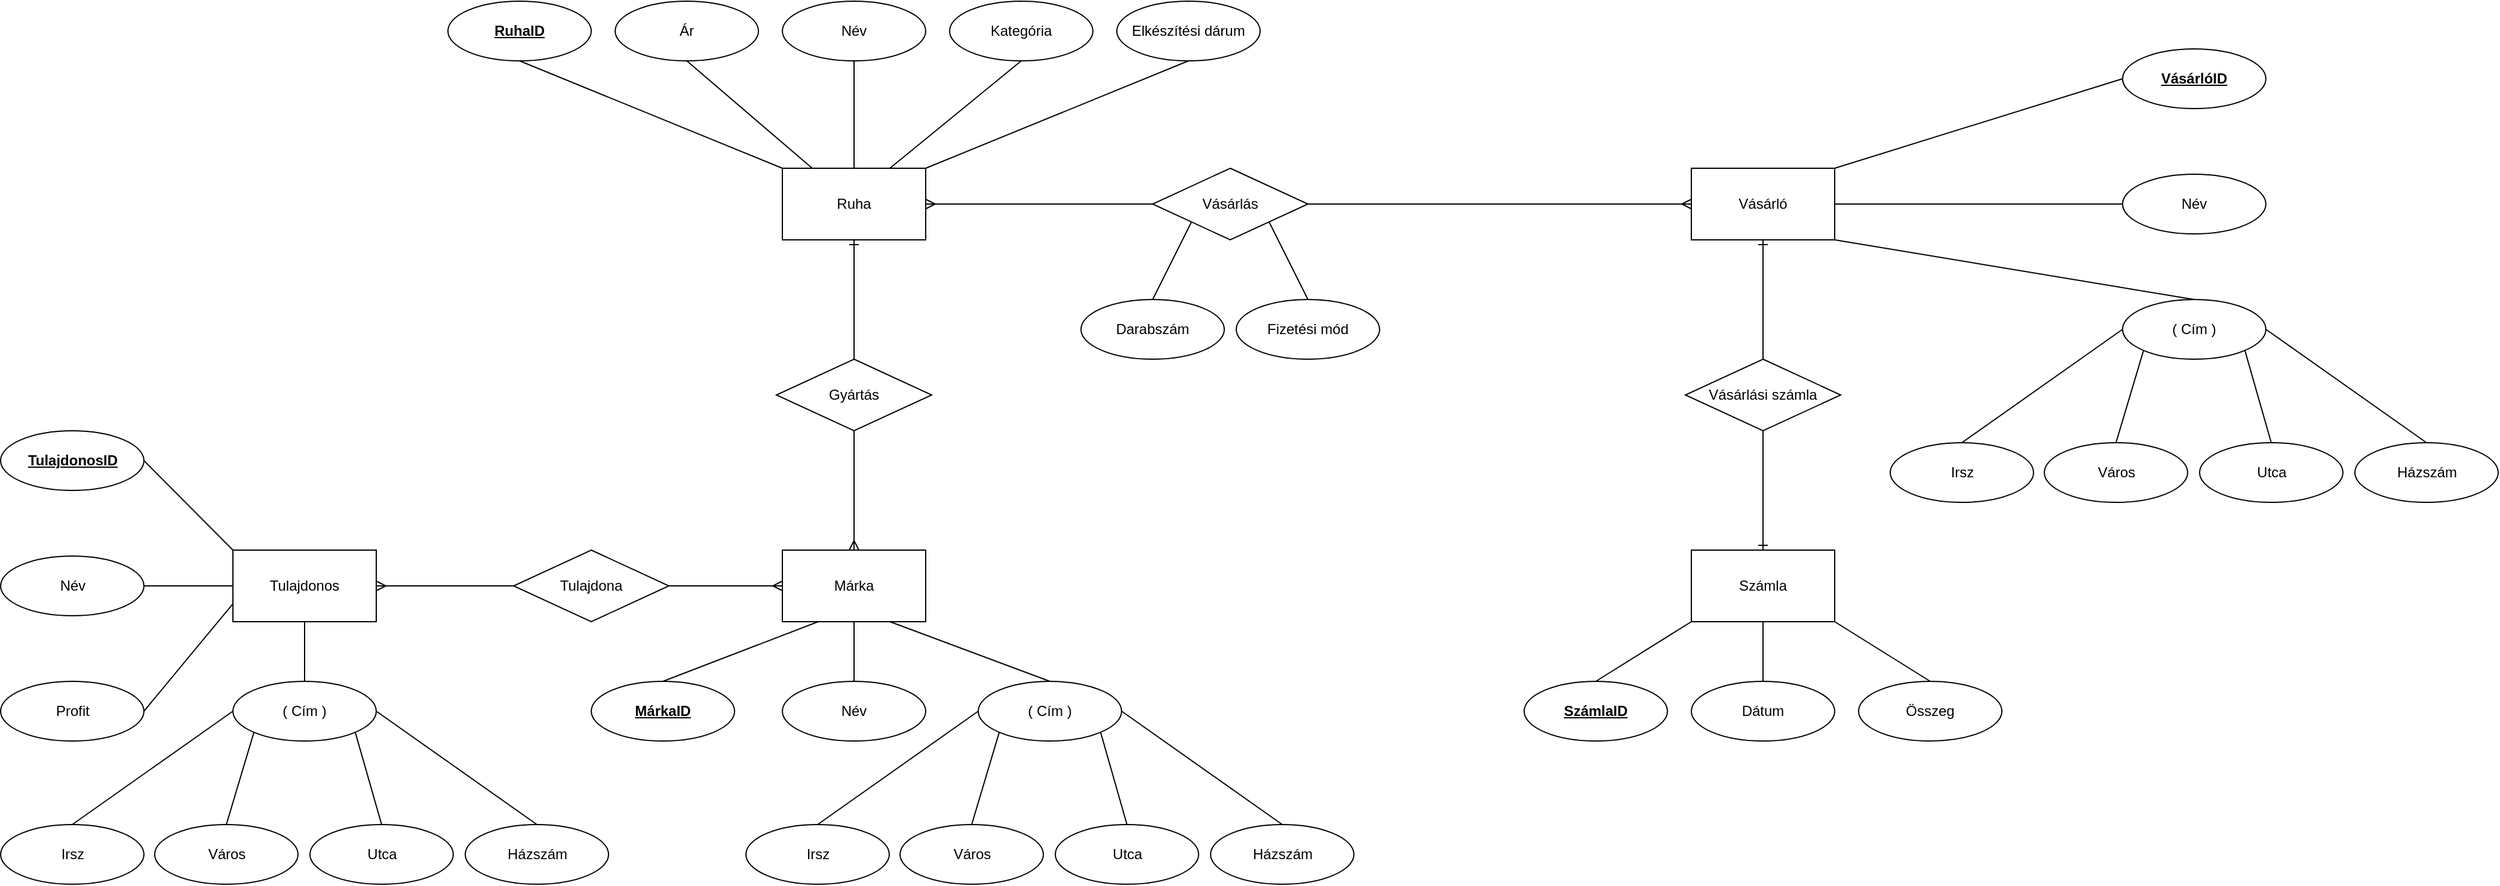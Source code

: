 <mxfile version="20.6.0" type="device"><diagram id="68kJy6whXFm9vbpU_4Tb" name="1 oldal"><mxGraphModel dx="2692" dy="1708" grid="1" gridSize="10" guides="1" tooltips="1" connect="1" arrows="1" fold="1" page="1" pageScale="1" pageWidth="827" pageHeight="1169" math="0" shadow="0"><root><mxCell id="0"/><mxCell id="1" parent="0"/><mxCell id="0OscU1cHS8QL6xKYApvs-2" value="Vásárló" style="rounded=0;whiteSpace=wrap;html=1;" parent="1" vertex="1"><mxGeometry x="460" y="90" width="120" height="60" as="geometry"/></mxCell><mxCell id="0OscU1cHS8QL6xKYApvs-3" value="Összeg" style="ellipse;whiteSpace=wrap;html=1;" parent="1" vertex="1"><mxGeometry x="600" y="520" width="120" height="50" as="geometry"/></mxCell><mxCell id="0OscU1cHS8QL6xKYApvs-4" value="Dátum" style="ellipse;whiteSpace=wrap;html=1;" parent="1" vertex="1"><mxGeometry x="460" y="520" width="120" height="50" as="geometry"/></mxCell><mxCell id="0OscU1cHS8QL6xKYApvs-5" value="SzámlaID" style="ellipse;whiteSpace=wrap;html=1;fontStyle=5" parent="1" vertex="1"><mxGeometry x="320" y="520" width="120" height="50" as="geometry"/></mxCell><mxCell id="0OscU1cHS8QL6xKYApvs-6" value="Házszám" style="ellipse;whiteSpace=wrap;html=1;" parent="1" vertex="1"><mxGeometry x="1015.5" y="320" width="120" height="50" as="geometry"/></mxCell><mxCell id="0OscU1cHS8QL6xKYApvs-7" value="Utca" style="ellipse;whiteSpace=wrap;html=1;" parent="1" vertex="1"><mxGeometry x="885.5" y="320" width="120" height="50" as="geometry"/></mxCell><mxCell id="0OscU1cHS8QL6xKYApvs-8" value="Város" style="ellipse;whiteSpace=wrap;html=1;" parent="1" vertex="1"><mxGeometry x="755.5" y="320" width="120" height="50" as="geometry"/></mxCell><mxCell id="0OscU1cHS8QL6xKYApvs-9" value="Irsz" style="ellipse;whiteSpace=wrap;html=1;" parent="1" vertex="1"><mxGeometry x="626.5" y="320" width="120" height="50" as="geometry"/></mxCell><mxCell id="0OscU1cHS8QL6xKYApvs-10" value="( Cím )" style="ellipse;whiteSpace=wrap;html=1;" parent="1" vertex="1"><mxGeometry x="821" y="200" width="120" height="50" as="geometry"/></mxCell><mxCell id="0OscU1cHS8QL6xKYApvs-11" value="Számla" style="rounded=0;whiteSpace=wrap;html=1;" parent="1" vertex="1"><mxGeometry x="460" y="410" width="120" height="60" as="geometry"/></mxCell><mxCell id="0OscU1cHS8QL6xKYApvs-12" value="VásárlóID" style="ellipse;whiteSpace=wrap;html=1;fontStyle=5" parent="1" vertex="1"><mxGeometry x="821" y="-10" width="120" height="50" as="geometry"/></mxCell><mxCell id="0OscU1cHS8QL6xKYApvs-13" value="Név" style="ellipse;whiteSpace=wrap;html=1;" parent="1" vertex="1"><mxGeometry x="821" y="95" width="120" height="50" as="geometry"/></mxCell><mxCell id="0OscU1cHS8QL6xKYApvs-14" value="Vásárlási számla" style="rhombus;whiteSpace=wrap;html=1;" parent="1" vertex="1"><mxGeometry x="455" y="250" width="130" height="60" as="geometry"/></mxCell><mxCell id="0OscU1cHS8QL6xKYApvs-15" value="" style="endArrow=none;html=1;rounded=0;exitX=0.5;exitY=0;exitDx=0;exitDy=0;entryX=0;entryY=1;entryDx=0;entryDy=0;" parent="1" source="0OscU1cHS8QL6xKYApvs-5" target="0OscU1cHS8QL6xKYApvs-11" edge="1"><mxGeometry width="50" height="50" relative="1" as="geometry"><mxPoint x="600" y="500" as="sourcePoint"/><mxPoint x="650" y="450" as="targetPoint"/></mxGeometry></mxCell><mxCell id="0OscU1cHS8QL6xKYApvs-16" value="" style="endArrow=none;html=1;rounded=0;exitX=0.5;exitY=0;exitDx=0;exitDy=0;entryX=0.5;entryY=1;entryDx=0;entryDy=0;" parent="1" source="0OscU1cHS8QL6xKYApvs-4" target="0OscU1cHS8QL6xKYApvs-11" edge="1"><mxGeometry width="50" height="50" relative="1" as="geometry"><mxPoint x="600" y="500" as="sourcePoint"/><mxPoint x="650" y="450" as="targetPoint"/></mxGeometry></mxCell><mxCell id="0OscU1cHS8QL6xKYApvs-17" value="" style="endArrow=none;html=1;rounded=0;exitX=1;exitY=1;exitDx=0;exitDy=0;entryX=0.5;entryY=0;entryDx=0;entryDy=0;" parent="1" source="0OscU1cHS8QL6xKYApvs-11" target="0OscU1cHS8QL6xKYApvs-3" edge="1"><mxGeometry width="50" height="50" relative="1" as="geometry"><mxPoint x="600" y="500" as="sourcePoint"/><mxPoint x="650" y="450" as="targetPoint"/></mxGeometry></mxCell><mxCell id="0OscU1cHS8QL6xKYApvs-18" value="" style="endArrow=none;html=1;rounded=0;entryX=0;entryY=1;entryDx=0;entryDy=0;exitX=0.5;exitY=0;exitDx=0;exitDy=0;" parent="1" source="0OscU1cHS8QL6xKYApvs-8" target="0OscU1cHS8QL6xKYApvs-10" edge="1"><mxGeometry width="50" height="50" relative="1" as="geometry"><mxPoint x="810" y="300" as="sourcePoint"/><mxPoint x="875" y="250" as="targetPoint"/></mxGeometry></mxCell><mxCell id="0OscU1cHS8QL6xKYApvs-19" value="" style="endArrow=none;html=1;rounded=0;entryX=1;entryY=1;entryDx=0;entryDy=0;exitX=0.5;exitY=0;exitDx=0;exitDy=0;" parent="1" source="0OscU1cHS8QL6xKYApvs-7" target="0OscU1cHS8QL6xKYApvs-10" edge="1"><mxGeometry width="50" height="50" relative="1" as="geometry"><mxPoint x="856" y="330" as="sourcePoint"/><mxPoint x="906" y="280" as="targetPoint"/></mxGeometry></mxCell><mxCell id="0OscU1cHS8QL6xKYApvs-20" value="" style="endArrow=none;html=1;rounded=0;entryX=0;entryY=0.5;entryDx=0;entryDy=0;exitX=0.5;exitY=0;exitDx=0;exitDy=0;" parent="1" source="0OscU1cHS8QL6xKYApvs-9" target="0OscU1cHS8QL6xKYApvs-10" edge="1"><mxGeometry width="50" height="50" relative="1" as="geometry"><mxPoint x="686" y="300" as="sourcePoint"/><mxPoint x="906" y="280" as="targetPoint"/></mxGeometry></mxCell><mxCell id="0OscU1cHS8QL6xKYApvs-21" value="" style="endArrow=none;html=1;rounded=0;entryX=1;entryY=0.5;entryDx=0;entryDy=0;exitX=0.5;exitY=0;exitDx=0;exitDy=0;" parent="1" source="0OscU1cHS8QL6xKYApvs-6" target="0OscU1cHS8QL6xKYApvs-10" edge="1"><mxGeometry width="50" height="50" relative="1" as="geometry"><mxPoint x="926" y="330" as="sourcePoint"/><mxPoint x="976" y="280" as="targetPoint"/></mxGeometry></mxCell><mxCell id="0OscU1cHS8QL6xKYApvs-22" value="" style="endArrow=none;html=1;rounded=0;entryX=0.5;entryY=0;entryDx=0;entryDy=0;exitX=1;exitY=1;exitDx=0;exitDy=0;" parent="1" source="0OscU1cHS8QL6xKYApvs-2" target="0OscU1cHS8QL6xKYApvs-10" edge="1"><mxGeometry width="50" height="50" relative="1" as="geometry"><mxPoint x="730" y="350" as="sourcePoint"/><mxPoint x="780" y="300" as="targetPoint"/></mxGeometry></mxCell><mxCell id="0OscU1cHS8QL6xKYApvs-23" value="" style="endArrow=ERone;html=1;rounded=0;entryX=0.5;entryY=1;entryDx=0;entryDy=0;exitX=0.5;exitY=0;exitDx=0;exitDy=0;endFill=0;" parent="1" source="0OscU1cHS8QL6xKYApvs-14" target="0OscU1cHS8QL6xKYApvs-2" edge="1"><mxGeometry width="50" height="50" relative="1" as="geometry"><mxPoint x="450" y="270" as="sourcePoint"/><mxPoint x="500" y="220" as="targetPoint"/></mxGeometry></mxCell><mxCell id="0OscU1cHS8QL6xKYApvs-26" value="" style="endArrow=none;html=1;rounded=0;entryX=0.5;entryY=1;entryDx=0;entryDy=0;exitX=0.5;exitY=0;exitDx=0;exitDy=0;endFill=0;startArrow=ERone;startFill=0;" parent="1" source="0OscU1cHS8QL6xKYApvs-11" target="0OscU1cHS8QL6xKYApvs-14" edge="1"><mxGeometry width="50" height="50" relative="1" as="geometry"><mxPoint x="530" y="490" as="sourcePoint"/><mxPoint x="580" y="440" as="targetPoint"/></mxGeometry></mxCell><mxCell id="0OscU1cHS8QL6xKYApvs-27" value="Vásárlás" style="rhombus;whiteSpace=wrap;html=1;" parent="1" vertex="1"><mxGeometry x="9" y="90" width="130" height="60" as="geometry"/></mxCell><mxCell id="0OscU1cHS8QL6xKYApvs-28" value="" style="endArrow=ERmany;html=1;rounded=0;entryX=0;entryY=0.5;entryDx=0;entryDy=0;exitX=1;exitY=0.5;exitDx=0;exitDy=0;endFill=0;" parent="1" source="0OscU1cHS8QL6xKYApvs-27" target="0OscU1cHS8QL6xKYApvs-2" edge="1"><mxGeometry width="50" height="50" relative="1" as="geometry"><mxPoint x="260" y="230" as="sourcePoint"/><mxPoint x="310" y="180" as="targetPoint"/></mxGeometry></mxCell><mxCell id="0OscU1cHS8QL6xKYApvs-29" value="Fizetési mód" style="ellipse;whiteSpace=wrap;html=1;" parent="1" vertex="1"><mxGeometry x="79" y="200" width="120" height="50" as="geometry"/></mxCell><mxCell id="0OscU1cHS8QL6xKYApvs-30" value="Darabszám" style="ellipse;whiteSpace=wrap;html=1;" parent="1" vertex="1"><mxGeometry x="-51" y="200" width="120" height="50" as="geometry"/></mxCell><mxCell id="0OscU1cHS8QL6xKYApvs-31" value="" style="endArrow=none;html=1;rounded=0;entryX=1;entryY=1;entryDx=0;entryDy=0;exitX=0.5;exitY=0;exitDx=0;exitDy=0;" parent="1" source="0OscU1cHS8QL6xKYApvs-29" target="0OscU1cHS8QL6xKYApvs-27" edge="1"><mxGeometry width="50" height="50" relative="1" as="geometry"><mxPoint x="109" y="200" as="sourcePoint"/><mxPoint x="159" y="150" as="targetPoint"/></mxGeometry></mxCell><mxCell id="0OscU1cHS8QL6xKYApvs-32" value="" style="endArrow=none;html=1;rounded=0;exitX=0.5;exitY=0;exitDx=0;exitDy=0;entryX=0;entryY=1;entryDx=0;entryDy=0;" parent="1" source="0OscU1cHS8QL6xKYApvs-30" target="0OscU1cHS8QL6xKYApvs-27" edge="1"><mxGeometry width="50" height="50" relative="1" as="geometry"><mxPoint x="109" y="200" as="sourcePoint"/><mxPoint x="59" y="170" as="targetPoint"/></mxGeometry></mxCell><mxCell id="rsvT33nZXk-ajcP2qIC4-2" value="Márka" style="rounded=0;whiteSpace=wrap;html=1;" parent="1" vertex="1"><mxGeometry x="-301" y="410" width="120" height="60" as="geometry"/></mxCell><mxCell id="rsvT33nZXk-ajcP2qIC4-4" value="" style="endArrow=none;html=1;rounded=0;entryX=0;entryY=0.5;entryDx=0;entryDy=0;exitX=1;exitY=0.5;exitDx=0;exitDy=0;startArrow=ERmany;startFill=0;" parent="1" source="WMHwBjTS7NCQBd7U1Lb8-1" target="0OscU1cHS8QL6xKYApvs-27" edge="1"><mxGeometry width="50" height="50" relative="1" as="geometry"><mxPoint x="-301" y="110" as="sourcePoint"/><mxPoint x="-101" y="290" as="targetPoint"/></mxGeometry></mxCell><mxCell id="WMHwBjTS7NCQBd7U1Lb8-1" value="Ruha" style="rounded=0;whiteSpace=wrap;html=1;" parent="1" vertex="1"><mxGeometry x="-301" y="90" width="120" height="60" as="geometry"/></mxCell><mxCell id="WMHwBjTS7NCQBd7U1Lb8-2" value="" style="endArrow=none;html=1;rounded=0;exitX=0.5;exitY=0;exitDx=0;exitDy=0;startArrow=ERmany;startFill=0;endFill=0;entryX=0.5;entryY=1;entryDx=0;entryDy=0;" parent="1" source="rsvT33nZXk-ajcP2qIC4-2" target="WMHwBjTS7NCQBd7U1Lb8-8" edge="1"><mxGeometry width="50" height="50" relative="1" as="geometry"><mxPoint x="-111" y="190" as="sourcePoint"/><mxPoint x="-151" y="310" as="targetPoint"/></mxGeometry></mxCell><mxCell id="WMHwBjTS7NCQBd7U1Lb8-3" value="Ár" style="ellipse;whiteSpace=wrap;html=1;" parent="1" vertex="1"><mxGeometry x="-441" y="-50" width="120" height="50" as="geometry"/></mxCell><mxCell id="WMHwBjTS7NCQBd7U1Lb8-4" value="Elkészítési dárum" style="ellipse;whiteSpace=wrap;html=1;" parent="1" vertex="1"><mxGeometry x="-21" y="-50" width="120" height="50" as="geometry"/></mxCell><mxCell id="WMHwBjTS7NCQBd7U1Lb8-5" value="Név" style="ellipse;whiteSpace=wrap;html=1;" parent="1" vertex="1"><mxGeometry x="-301" y="-50" width="120" height="50" as="geometry"/></mxCell><mxCell id="WMHwBjTS7NCQBd7U1Lb8-6" value="Kategória" style="ellipse;whiteSpace=wrap;html=1;" parent="1" vertex="1"><mxGeometry x="-161" y="-50" width="120" height="50" as="geometry"/></mxCell><mxCell id="WMHwBjTS7NCQBd7U1Lb8-7" value="RuhaID" style="ellipse;whiteSpace=wrap;html=1;fontStyle=5" parent="1" vertex="1"><mxGeometry x="-581" y="-50" width="120" height="50" as="geometry"/></mxCell><mxCell id="WMHwBjTS7NCQBd7U1Lb8-8" value="Gyártás&lt;br&gt;" style="rhombus;whiteSpace=wrap;html=1;" parent="1" vertex="1"><mxGeometry x="-306" y="250" width="130" height="60" as="geometry"/></mxCell><mxCell id="WMHwBjTS7NCQBd7U1Lb8-9" value="" style="endArrow=ERone;html=1;rounded=0;entryX=0.5;entryY=1;entryDx=0;entryDy=0;startArrow=none;startFill=0;endFill=0;" parent="1" source="WMHwBjTS7NCQBd7U1Lb8-8" target="WMHwBjTS7NCQBd7U1Lb8-1" edge="1"><mxGeometry width="50" height="50" relative="1" as="geometry"><mxPoint x="-251" y="250" as="sourcePoint"/><mxPoint x="-201" y="200" as="targetPoint"/></mxGeometry></mxCell><mxCell id="WMHwBjTS7NCQBd7U1Lb8-10" value="" style="endArrow=none;html=1;rounded=0;entryX=0.5;entryY=1;entryDx=0;entryDy=0;exitX=0;exitY=0;exitDx=0;exitDy=0;" parent="1" source="WMHwBjTS7NCQBd7U1Lb8-1" target="WMHwBjTS7NCQBd7U1Lb8-7" edge="1"><mxGeometry width="50" height="50" relative="1" as="geometry"><mxPoint x="-481" y="110" as="sourcePoint"/><mxPoint x="-221" y="140" as="targetPoint"/></mxGeometry></mxCell><mxCell id="WMHwBjTS7NCQBd7U1Lb8-11" value="" style="endArrow=none;html=1;rounded=0;entryX=0.5;entryY=1;entryDx=0;entryDy=0;" parent="1" source="WMHwBjTS7NCQBd7U1Lb8-1" target="WMHwBjTS7NCQBd7U1Lb8-3" edge="1"><mxGeometry width="50" height="50" relative="1" as="geometry"><mxPoint x="-271" y="190" as="sourcePoint"/><mxPoint x="-221" y="140" as="targetPoint"/></mxGeometry></mxCell><mxCell id="WMHwBjTS7NCQBd7U1Lb8-12" value="" style="endArrow=none;html=1;rounded=0;entryX=0.5;entryY=1;entryDx=0;entryDy=0;exitX=0.5;exitY=0;exitDx=0;exitDy=0;" parent="1" source="WMHwBjTS7NCQBd7U1Lb8-1" target="WMHwBjTS7NCQBd7U1Lb8-5" edge="1"><mxGeometry width="50" height="50" relative="1" as="geometry"><mxPoint x="-271" y="190" as="sourcePoint"/><mxPoint x="-221" y="140" as="targetPoint"/></mxGeometry></mxCell><mxCell id="WMHwBjTS7NCQBd7U1Lb8-13" value="" style="endArrow=none;html=1;rounded=0;entryX=0.5;entryY=1;entryDx=0;entryDy=0;exitX=0.75;exitY=0;exitDx=0;exitDy=0;" parent="1" source="WMHwBjTS7NCQBd7U1Lb8-1" target="WMHwBjTS7NCQBd7U1Lb8-6" edge="1"><mxGeometry width="50" height="50" relative="1" as="geometry"><mxPoint x="-271" y="190" as="sourcePoint"/><mxPoint x="-221" y="140" as="targetPoint"/></mxGeometry></mxCell><mxCell id="WMHwBjTS7NCQBd7U1Lb8-14" value="" style="endArrow=none;html=1;rounded=0;entryX=0.5;entryY=1;entryDx=0;entryDy=0;exitX=1;exitY=0;exitDx=0;exitDy=0;" parent="1" source="WMHwBjTS7NCQBd7U1Lb8-1" target="WMHwBjTS7NCQBd7U1Lb8-4" edge="1"><mxGeometry width="50" height="50" relative="1" as="geometry"><mxPoint x="-271" y="190" as="sourcePoint"/><mxPoint x="-221" y="140" as="targetPoint"/></mxGeometry></mxCell><mxCell id="WMHwBjTS7NCQBd7U1Lb8-17" value="Tulajdonos" style="rounded=0;whiteSpace=wrap;html=1;" parent="1" vertex="1"><mxGeometry x="-761" y="410" width="120" height="60" as="geometry"/></mxCell><mxCell id="WMHwBjTS7NCQBd7U1Lb8-19" value="Profit" style="ellipse;whiteSpace=wrap;html=1;" parent="1" vertex="1"><mxGeometry x="-955.5" y="520" width="120" height="50" as="geometry"/></mxCell><mxCell id="WMHwBjTS7NCQBd7U1Lb8-20" value="Név" style="ellipse;whiteSpace=wrap;html=1;" parent="1" vertex="1"><mxGeometry x="-955.5" y="415" width="120" height="50" as="geometry"/></mxCell><mxCell id="WMHwBjTS7NCQBd7U1Lb8-21" value="TulajdonosID" style="ellipse;whiteSpace=wrap;html=1;fontStyle=5" parent="1" vertex="1"><mxGeometry x="-955.5" y="310" width="120" height="50" as="geometry"/></mxCell><mxCell id="WMHwBjTS7NCQBd7U1Lb8-22" value="Név" style="ellipse;whiteSpace=wrap;html=1;" parent="1" vertex="1"><mxGeometry x="-301" y="520" width="120" height="50" as="geometry"/></mxCell><mxCell id="WMHwBjTS7NCQBd7U1Lb8-23" value="MárkaID" style="ellipse;whiteSpace=wrap;html=1;fontStyle=5" parent="1" vertex="1"><mxGeometry x="-461" y="520" width="120" height="50" as="geometry"/></mxCell><mxCell id="WMHwBjTS7NCQBd7U1Lb8-24" value="Házszám" style="ellipse;whiteSpace=wrap;html=1;" parent="1" vertex="1"><mxGeometry x="57.5" y="640" width="120" height="50" as="geometry"/></mxCell><mxCell id="WMHwBjTS7NCQBd7U1Lb8-25" value="Utca" style="ellipse;whiteSpace=wrap;html=1;" parent="1" vertex="1"><mxGeometry x="-72.5" y="640" width="120" height="50" as="geometry"/></mxCell><mxCell id="WMHwBjTS7NCQBd7U1Lb8-26" value="Város" style="ellipse;whiteSpace=wrap;html=1;" parent="1" vertex="1"><mxGeometry x="-202.5" y="640" width="120" height="50" as="geometry"/></mxCell><mxCell id="WMHwBjTS7NCQBd7U1Lb8-27" value="Irsz" style="ellipse;whiteSpace=wrap;html=1;" parent="1" vertex="1"><mxGeometry x="-331.5" y="640" width="120" height="50" as="geometry"/></mxCell><mxCell id="WMHwBjTS7NCQBd7U1Lb8-28" value="( Cím )" style="ellipse;whiteSpace=wrap;html=1;" parent="1" vertex="1"><mxGeometry x="-137" y="520" width="120" height="50" as="geometry"/></mxCell><mxCell id="WMHwBjTS7NCQBd7U1Lb8-29" value="" style="endArrow=none;html=1;rounded=0;entryX=0;entryY=1;entryDx=0;entryDy=0;exitX=0.5;exitY=0;exitDx=0;exitDy=0;" parent="1" source="WMHwBjTS7NCQBd7U1Lb8-26" target="WMHwBjTS7NCQBd7U1Lb8-28" edge="1"><mxGeometry width="50" height="50" relative="1" as="geometry"><mxPoint x="-148" y="610" as="sourcePoint"/><mxPoint x="-83" y="560" as="targetPoint"/></mxGeometry></mxCell><mxCell id="WMHwBjTS7NCQBd7U1Lb8-30" value="" style="endArrow=none;html=1;rounded=0;entryX=1;entryY=1;entryDx=0;entryDy=0;exitX=0.5;exitY=0;exitDx=0;exitDy=0;" parent="1" source="WMHwBjTS7NCQBd7U1Lb8-25" target="WMHwBjTS7NCQBd7U1Lb8-28" edge="1"><mxGeometry width="50" height="50" relative="1" as="geometry"><mxPoint x="-102" y="640" as="sourcePoint"/><mxPoint x="-52" y="590" as="targetPoint"/></mxGeometry></mxCell><mxCell id="WMHwBjTS7NCQBd7U1Lb8-31" value="" style="endArrow=none;html=1;rounded=0;entryX=0;entryY=0.5;entryDx=0;entryDy=0;exitX=0.5;exitY=0;exitDx=0;exitDy=0;" parent="1" source="WMHwBjTS7NCQBd7U1Lb8-27" target="WMHwBjTS7NCQBd7U1Lb8-28" edge="1"><mxGeometry width="50" height="50" relative="1" as="geometry"><mxPoint x="-272" y="610" as="sourcePoint"/><mxPoint x="-52" y="590" as="targetPoint"/></mxGeometry></mxCell><mxCell id="WMHwBjTS7NCQBd7U1Lb8-32" value="" style="endArrow=none;html=1;rounded=0;entryX=1;entryY=0.5;entryDx=0;entryDy=0;exitX=0.5;exitY=0;exitDx=0;exitDy=0;" parent="1" source="WMHwBjTS7NCQBd7U1Lb8-24" target="WMHwBjTS7NCQBd7U1Lb8-28" edge="1"><mxGeometry width="50" height="50" relative="1" as="geometry"><mxPoint x="-32" y="640" as="sourcePoint"/><mxPoint x="18" y="590" as="targetPoint"/></mxGeometry></mxCell><mxCell id="WMHwBjTS7NCQBd7U1Lb8-33" value="" style="endArrow=none;html=1;rounded=0;entryX=0.5;entryY=1;entryDx=0;entryDy=0;exitX=0.5;exitY=0;exitDx=0;exitDy=0;" parent="1" source="WMHwBjTS7NCQBd7U1Lb8-22" target="rsvT33nZXk-ajcP2qIC4-2" edge="1"><mxGeometry width="50" height="50" relative="1" as="geometry"><mxPoint x="-231" y="510" as="sourcePoint"/><mxPoint x="-181" y="460" as="targetPoint"/></mxGeometry></mxCell><mxCell id="WMHwBjTS7NCQBd7U1Lb8-34" value="" style="endArrow=none;html=1;rounded=0;entryX=0.5;entryY=0;entryDx=0;entryDy=0;exitX=0.75;exitY=1;exitDx=0;exitDy=0;" parent="1" source="rsvT33nZXk-ajcP2qIC4-2" target="WMHwBjTS7NCQBd7U1Lb8-28" edge="1"><mxGeometry width="50" height="50" relative="1" as="geometry"><mxPoint x="-231" y="510" as="sourcePoint"/><mxPoint x="-181" y="460" as="targetPoint"/></mxGeometry></mxCell><mxCell id="WMHwBjTS7NCQBd7U1Lb8-35" value="" style="endArrow=none;html=1;rounded=0;entryX=0.25;entryY=1;entryDx=0;entryDy=0;exitX=0.5;exitY=0;exitDx=0;exitDy=0;" parent="1" source="WMHwBjTS7NCQBd7U1Lb8-23" target="rsvT33nZXk-ajcP2qIC4-2" edge="1"><mxGeometry width="50" height="50" relative="1" as="geometry"><mxPoint x="-231" y="510" as="sourcePoint"/><mxPoint x="-181" y="460" as="targetPoint"/></mxGeometry></mxCell><mxCell id="WMHwBjTS7NCQBd7U1Lb8-36" value="Tulajdona" style="rhombus;whiteSpace=wrap;html=1;" parent="1" vertex="1"><mxGeometry x="-526" y="410" width="130" height="60" as="geometry"/></mxCell><mxCell id="WMHwBjTS7NCQBd7U1Lb8-37" value="" style="endArrow=ERmany;html=1;rounded=0;entryX=0;entryY=0.5;entryDx=0;entryDy=0;exitX=1;exitY=0.5;exitDx=0;exitDy=0;endFill=0;" parent="1" source="WMHwBjTS7NCQBd7U1Lb8-36" target="rsvT33nZXk-ajcP2qIC4-2" edge="1"><mxGeometry width="50" height="50" relative="1" as="geometry"><mxPoint x="-481" y="520" as="sourcePoint"/><mxPoint x="-431" y="470" as="targetPoint"/></mxGeometry></mxCell><mxCell id="WMHwBjTS7NCQBd7U1Lb8-38" value="" style="endArrow=none;html=1;rounded=0;entryX=0;entryY=0.5;entryDx=0;entryDy=0;exitX=1;exitY=0.5;exitDx=0;exitDy=0;startArrow=ERmany;startFill=0;" parent="1" source="WMHwBjTS7NCQBd7U1Lb8-17" target="WMHwBjTS7NCQBd7U1Lb8-36" edge="1"><mxGeometry width="50" height="50" relative="1" as="geometry"><mxPoint x="-481" y="520" as="sourcePoint"/><mxPoint x="-431" y="470" as="targetPoint"/></mxGeometry></mxCell><mxCell id="WMHwBjTS7NCQBd7U1Lb8-40" value="Házszám" style="ellipse;whiteSpace=wrap;html=1;" parent="1" vertex="1"><mxGeometry x="-566.5" y="640" width="120" height="50" as="geometry"/></mxCell><mxCell id="WMHwBjTS7NCQBd7U1Lb8-41" value="Utca" style="ellipse;whiteSpace=wrap;html=1;" parent="1" vertex="1"><mxGeometry x="-696.5" y="640" width="120" height="50" as="geometry"/></mxCell><mxCell id="WMHwBjTS7NCQBd7U1Lb8-42" value="Város" style="ellipse;whiteSpace=wrap;html=1;" parent="1" vertex="1"><mxGeometry x="-826.5" y="640" width="120" height="50" as="geometry"/></mxCell><mxCell id="WMHwBjTS7NCQBd7U1Lb8-43" value="Irsz" style="ellipse;whiteSpace=wrap;html=1;" parent="1" vertex="1"><mxGeometry x="-955.5" y="640" width="120" height="50" as="geometry"/></mxCell><mxCell id="WMHwBjTS7NCQBd7U1Lb8-44" value="( Cím )" style="ellipse;whiteSpace=wrap;html=1;" parent="1" vertex="1"><mxGeometry x="-761" y="520" width="120" height="50" as="geometry"/></mxCell><mxCell id="WMHwBjTS7NCQBd7U1Lb8-45" value="" style="endArrow=none;html=1;rounded=0;entryX=0;entryY=1;entryDx=0;entryDy=0;exitX=0.5;exitY=0;exitDx=0;exitDy=0;" parent="1" source="WMHwBjTS7NCQBd7U1Lb8-42" target="WMHwBjTS7NCQBd7U1Lb8-44" edge="1"><mxGeometry width="50" height="50" relative="1" as="geometry"><mxPoint x="-772" y="610" as="sourcePoint"/><mxPoint x="-707" y="560" as="targetPoint"/></mxGeometry></mxCell><mxCell id="WMHwBjTS7NCQBd7U1Lb8-46" value="" style="endArrow=none;html=1;rounded=0;entryX=1;entryY=1;entryDx=0;entryDy=0;exitX=0.5;exitY=0;exitDx=0;exitDy=0;" parent="1" source="WMHwBjTS7NCQBd7U1Lb8-41" target="WMHwBjTS7NCQBd7U1Lb8-44" edge="1"><mxGeometry width="50" height="50" relative="1" as="geometry"><mxPoint x="-726" y="640" as="sourcePoint"/><mxPoint x="-676" y="590" as="targetPoint"/></mxGeometry></mxCell><mxCell id="WMHwBjTS7NCQBd7U1Lb8-47" value="" style="endArrow=none;html=1;rounded=0;entryX=0;entryY=0.5;entryDx=0;entryDy=0;exitX=0.5;exitY=0;exitDx=0;exitDy=0;" parent="1" source="WMHwBjTS7NCQBd7U1Lb8-43" target="WMHwBjTS7NCQBd7U1Lb8-44" edge="1"><mxGeometry width="50" height="50" relative="1" as="geometry"><mxPoint x="-896" y="610" as="sourcePoint"/><mxPoint x="-676" y="590" as="targetPoint"/></mxGeometry></mxCell><mxCell id="WMHwBjTS7NCQBd7U1Lb8-48" value="" style="endArrow=none;html=1;rounded=0;entryX=1;entryY=0.5;entryDx=0;entryDy=0;exitX=0.5;exitY=0;exitDx=0;exitDy=0;" parent="1" source="WMHwBjTS7NCQBd7U1Lb8-40" target="WMHwBjTS7NCQBd7U1Lb8-44" edge="1"><mxGeometry width="50" height="50" relative="1" as="geometry"><mxPoint x="-656" y="640" as="sourcePoint"/><mxPoint x="-606" y="590" as="targetPoint"/></mxGeometry></mxCell><mxCell id="WMHwBjTS7NCQBd7U1Lb8-49" value="" style="endArrow=none;html=1;rounded=0;exitX=0.5;exitY=0;exitDx=0;exitDy=0;entryX=0.5;entryY=1;entryDx=0;entryDy=0;" parent="1" source="WMHwBjTS7NCQBd7U1Lb8-44" target="WMHwBjTS7NCQBd7U1Lb8-17" edge="1"><mxGeometry width="50" height="50" relative="1" as="geometry"><mxPoint x="-741" y="500" as="sourcePoint"/><mxPoint x="-691" y="450" as="targetPoint"/></mxGeometry></mxCell><mxCell id="WMHwBjTS7NCQBd7U1Lb8-50" value="" style="endArrow=none;html=1;rounded=0;exitX=1;exitY=0.5;exitDx=0;exitDy=0;entryX=0;entryY=0.75;entryDx=0;entryDy=0;" parent="1" source="WMHwBjTS7NCQBd7U1Lb8-19" target="WMHwBjTS7NCQBd7U1Lb8-17" edge="1"><mxGeometry width="50" height="50" relative="1" as="geometry"><mxPoint x="-781" y="510" as="sourcePoint"/><mxPoint x="-731" y="460" as="targetPoint"/></mxGeometry></mxCell><mxCell id="WMHwBjTS7NCQBd7U1Lb8-51" value="" style="endArrow=none;html=1;rounded=0;exitX=1;exitY=0.5;exitDx=0;exitDy=0;entryX=0;entryY=0.5;entryDx=0;entryDy=0;" parent="1" source="WMHwBjTS7NCQBd7U1Lb8-20" target="WMHwBjTS7NCQBd7U1Lb8-17" edge="1"><mxGeometry width="50" height="50" relative="1" as="geometry"><mxPoint x="-781" y="510" as="sourcePoint"/><mxPoint x="-731" y="460" as="targetPoint"/></mxGeometry></mxCell><mxCell id="WMHwBjTS7NCQBd7U1Lb8-52" value="" style="endArrow=none;html=1;rounded=0;exitX=1;exitY=0.5;exitDx=0;exitDy=0;entryX=0;entryY=0;entryDx=0;entryDy=0;" parent="1" source="WMHwBjTS7NCQBd7U1Lb8-21" target="WMHwBjTS7NCQBd7U1Lb8-17" edge="1"><mxGeometry width="50" height="50" relative="1" as="geometry"><mxPoint x="-781" y="510" as="sourcePoint"/><mxPoint x="-731" y="460" as="targetPoint"/></mxGeometry></mxCell><mxCell id="WMHwBjTS7NCQBd7U1Lb8-56" value="" style="endArrow=none;html=1;rounded=0;entryX=0;entryY=0.5;entryDx=0;entryDy=0;exitX=1;exitY=0.5;exitDx=0;exitDy=0;" parent="1" source="0OscU1cHS8QL6xKYApvs-2" target="0OscU1cHS8QL6xKYApvs-13" edge="1"><mxGeometry width="50" height="50" relative="1" as="geometry"><mxPoint x="560" y="160" as="sourcePoint"/><mxPoint x="610" y="110" as="targetPoint"/></mxGeometry></mxCell><mxCell id="WMHwBjTS7NCQBd7U1Lb8-57" value="" style="endArrow=none;html=1;rounded=0;entryX=0;entryY=0.5;entryDx=0;entryDy=0;exitX=1;exitY=0;exitDx=0;exitDy=0;" parent="1" source="0OscU1cHS8QL6xKYApvs-2" target="0OscU1cHS8QL6xKYApvs-12" edge="1"><mxGeometry width="50" height="50" relative="1" as="geometry"><mxPoint x="560" y="160" as="sourcePoint"/><mxPoint x="610" y="110" as="targetPoint"/></mxGeometry></mxCell></root></mxGraphModel></diagram></mxfile>